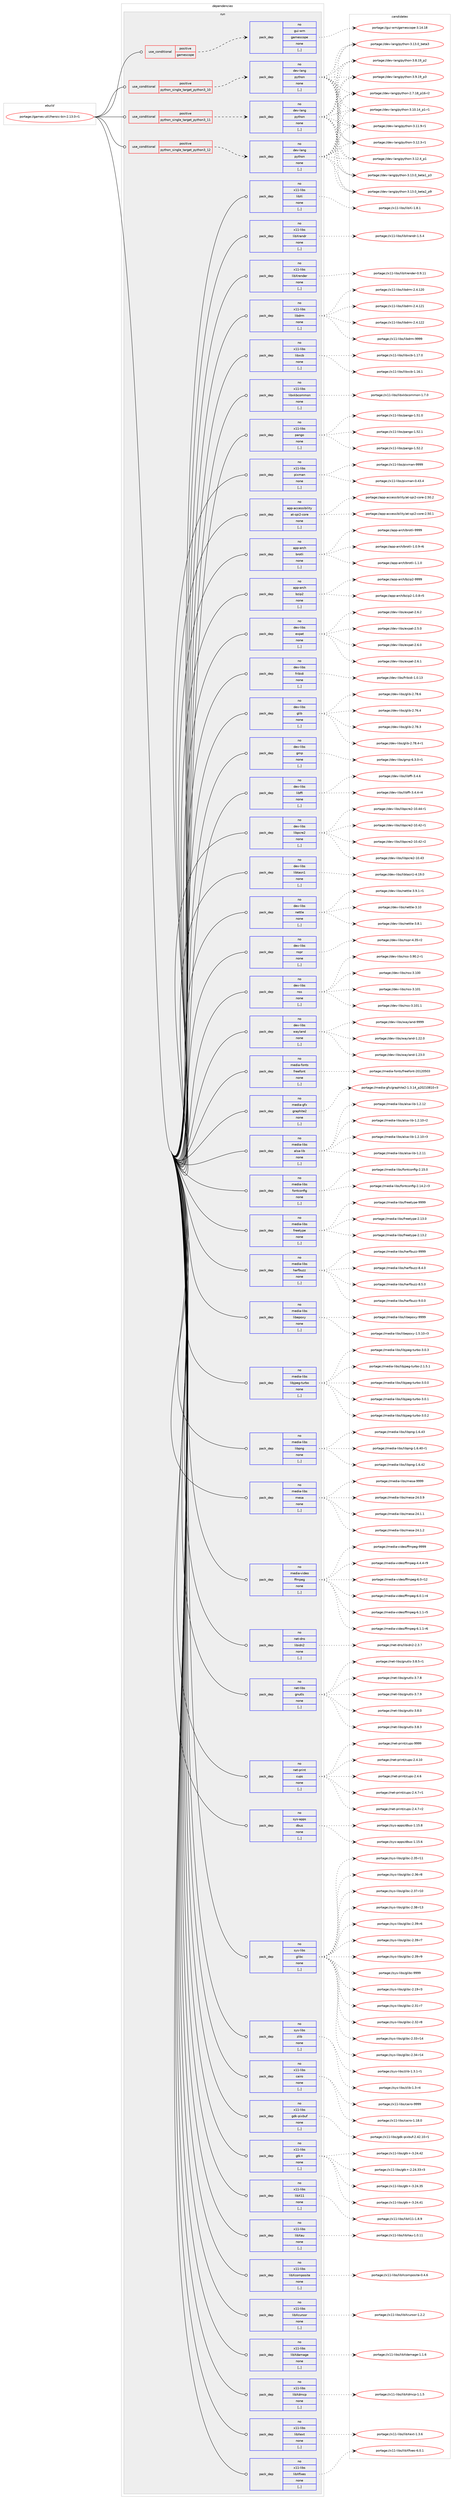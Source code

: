 digraph prolog {

# *************
# Graph options
# *************

newrank=true;
concentrate=true;
compound=true;
graph [rankdir=LR,fontname=Helvetica,fontsize=10,ranksep=1.5];#, ranksep=2.5, nodesep=0.2];
edge  [arrowhead=vee];
node  [fontname=Helvetica,fontsize=10];

# **********
# The ebuild
# **********

subgraph cluster_leftcol {
color=gray;
rank=same;
label=<<i>ebuild</i>>;
id [label="portage://games-util/heroic-bin-2.13.0-r1", color=red, width=4, href="../games-util/heroic-bin-2.13.0-r1.svg"];
}

# ****************
# The dependencies
# ****************

subgraph cluster_midcol {
color=gray;
label=<<i>dependencies</i>>;
subgraph cluster_compile {
fillcolor="#eeeeee";
style=filled;
label=<<i>compile</i>>;
}
subgraph cluster_compileandrun {
fillcolor="#eeeeee";
style=filled;
label=<<i>compile and run</i>>;
}
subgraph cluster_run {
fillcolor="#eeeeee";
style=filled;
label=<<i>run</i>>;
subgraph cond63523 {
dependency231042 [label=<<TABLE BORDER="0" CELLBORDER="1" CELLSPACING="0" CELLPADDING="4"><TR><TD ROWSPAN="3" CELLPADDING="10">use_conditional</TD></TR><TR><TD>positive</TD></TR><TR><TD>gamescope</TD></TR></TABLE>>, shape=none, color=red];
subgraph pack166013 {
dependency231043 [label=<<TABLE BORDER="0" CELLBORDER="1" CELLSPACING="0" CELLPADDING="4" WIDTH="220"><TR><TD ROWSPAN="6" CELLPADDING="30">pack_dep</TD></TR><TR><TD WIDTH="110">no</TD></TR><TR><TD>gui-wm</TD></TR><TR><TD>gamescope</TD></TR><TR><TD>none</TD></TR><TR><TD>[,,]</TD></TR></TABLE>>, shape=none, color=blue];
}
dependency231042:e -> dependency231043:w [weight=20,style="dashed",arrowhead="vee"];
}
id:e -> dependency231042:w [weight=20,style="solid",arrowhead="odot"];
subgraph cond63524 {
dependency231044 [label=<<TABLE BORDER="0" CELLBORDER="1" CELLSPACING="0" CELLPADDING="4"><TR><TD ROWSPAN="3" CELLPADDING="10">use_conditional</TD></TR><TR><TD>positive</TD></TR><TR><TD>python_single_target_python3_10</TD></TR></TABLE>>, shape=none, color=red];
subgraph pack166014 {
dependency231045 [label=<<TABLE BORDER="0" CELLBORDER="1" CELLSPACING="0" CELLPADDING="4" WIDTH="220"><TR><TD ROWSPAN="6" CELLPADDING="30">pack_dep</TD></TR><TR><TD WIDTH="110">no</TD></TR><TR><TD>dev-lang</TD></TR><TR><TD>python</TD></TR><TR><TD>none</TD></TR><TR><TD>[,,]</TD></TR></TABLE>>, shape=none, color=blue];
}
dependency231044:e -> dependency231045:w [weight=20,style="dashed",arrowhead="vee"];
}
id:e -> dependency231044:w [weight=20,style="solid",arrowhead="odot"];
subgraph cond63525 {
dependency231046 [label=<<TABLE BORDER="0" CELLBORDER="1" CELLSPACING="0" CELLPADDING="4"><TR><TD ROWSPAN="3" CELLPADDING="10">use_conditional</TD></TR><TR><TD>positive</TD></TR><TR><TD>python_single_target_python3_11</TD></TR></TABLE>>, shape=none, color=red];
subgraph pack166015 {
dependency231047 [label=<<TABLE BORDER="0" CELLBORDER="1" CELLSPACING="0" CELLPADDING="4" WIDTH="220"><TR><TD ROWSPAN="6" CELLPADDING="30">pack_dep</TD></TR><TR><TD WIDTH="110">no</TD></TR><TR><TD>dev-lang</TD></TR><TR><TD>python</TD></TR><TR><TD>none</TD></TR><TR><TD>[,,]</TD></TR></TABLE>>, shape=none, color=blue];
}
dependency231046:e -> dependency231047:w [weight=20,style="dashed",arrowhead="vee"];
}
id:e -> dependency231046:w [weight=20,style="solid",arrowhead="odot"];
subgraph cond63526 {
dependency231048 [label=<<TABLE BORDER="0" CELLBORDER="1" CELLSPACING="0" CELLPADDING="4"><TR><TD ROWSPAN="3" CELLPADDING="10">use_conditional</TD></TR><TR><TD>positive</TD></TR><TR><TD>python_single_target_python3_12</TD></TR></TABLE>>, shape=none, color=red];
subgraph pack166016 {
dependency231049 [label=<<TABLE BORDER="0" CELLBORDER="1" CELLSPACING="0" CELLPADDING="4" WIDTH="220"><TR><TD ROWSPAN="6" CELLPADDING="30">pack_dep</TD></TR><TR><TD WIDTH="110">no</TD></TR><TR><TD>dev-lang</TD></TR><TR><TD>python</TD></TR><TR><TD>none</TD></TR><TR><TD>[,,]</TD></TR></TABLE>>, shape=none, color=blue];
}
dependency231048:e -> dependency231049:w [weight=20,style="dashed",arrowhead="vee"];
}
id:e -> dependency231048:w [weight=20,style="solid",arrowhead="odot"];
subgraph pack166017 {
dependency231050 [label=<<TABLE BORDER="0" CELLBORDER="1" CELLSPACING="0" CELLPADDING="4" WIDTH="220"><TR><TD ROWSPAN="6" CELLPADDING="30">pack_dep</TD></TR><TR><TD WIDTH="110">no</TD></TR><TR><TD>app-accessibility</TD></TR><TR><TD>at-spi2-core</TD></TR><TR><TD>none</TD></TR><TR><TD>[,,]</TD></TR></TABLE>>, shape=none, color=blue];
}
id:e -> dependency231050:w [weight=20,style="solid",arrowhead="odot"];
subgraph pack166018 {
dependency231051 [label=<<TABLE BORDER="0" CELLBORDER="1" CELLSPACING="0" CELLPADDING="4" WIDTH="220"><TR><TD ROWSPAN="6" CELLPADDING="30">pack_dep</TD></TR><TR><TD WIDTH="110">no</TD></TR><TR><TD>app-arch</TD></TR><TR><TD>brotli</TD></TR><TR><TD>none</TD></TR><TR><TD>[,,]</TD></TR></TABLE>>, shape=none, color=blue];
}
id:e -> dependency231051:w [weight=20,style="solid",arrowhead="odot"];
subgraph pack166019 {
dependency231052 [label=<<TABLE BORDER="0" CELLBORDER="1" CELLSPACING="0" CELLPADDING="4" WIDTH="220"><TR><TD ROWSPAN="6" CELLPADDING="30">pack_dep</TD></TR><TR><TD WIDTH="110">no</TD></TR><TR><TD>app-arch</TD></TR><TR><TD>bzip2</TD></TR><TR><TD>none</TD></TR><TR><TD>[,,]</TD></TR></TABLE>>, shape=none, color=blue];
}
id:e -> dependency231052:w [weight=20,style="solid",arrowhead="odot"];
subgraph pack166020 {
dependency231053 [label=<<TABLE BORDER="0" CELLBORDER="1" CELLSPACING="0" CELLPADDING="4" WIDTH="220"><TR><TD ROWSPAN="6" CELLPADDING="30">pack_dep</TD></TR><TR><TD WIDTH="110">no</TD></TR><TR><TD>dev-libs</TD></TR><TR><TD>expat</TD></TR><TR><TD>none</TD></TR><TR><TD>[,,]</TD></TR></TABLE>>, shape=none, color=blue];
}
id:e -> dependency231053:w [weight=20,style="solid",arrowhead="odot"];
subgraph pack166021 {
dependency231054 [label=<<TABLE BORDER="0" CELLBORDER="1" CELLSPACING="0" CELLPADDING="4" WIDTH="220"><TR><TD ROWSPAN="6" CELLPADDING="30">pack_dep</TD></TR><TR><TD WIDTH="110">no</TD></TR><TR><TD>dev-libs</TD></TR><TR><TD>fribidi</TD></TR><TR><TD>none</TD></TR><TR><TD>[,,]</TD></TR></TABLE>>, shape=none, color=blue];
}
id:e -> dependency231054:w [weight=20,style="solid",arrowhead="odot"];
subgraph pack166022 {
dependency231055 [label=<<TABLE BORDER="0" CELLBORDER="1" CELLSPACING="0" CELLPADDING="4" WIDTH="220"><TR><TD ROWSPAN="6" CELLPADDING="30">pack_dep</TD></TR><TR><TD WIDTH="110">no</TD></TR><TR><TD>dev-libs</TD></TR><TR><TD>glib</TD></TR><TR><TD>none</TD></TR><TR><TD>[,,]</TD></TR></TABLE>>, shape=none, color=blue];
}
id:e -> dependency231055:w [weight=20,style="solid",arrowhead="odot"];
subgraph pack166023 {
dependency231056 [label=<<TABLE BORDER="0" CELLBORDER="1" CELLSPACING="0" CELLPADDING="4" WIDTH="220"><TR><TD ROWSPAN="6" CELLPADDING="30">pack_dep</TD></TR><TR><TD WIDTH="110">no</TD></TR><TR><TD>dev-libs</TD></TR><TR><TD>gmp</TD></TR><TR><TD>none</TD></TR><TR><TD>[,,]</TD></TR></TABLE>>, shape=none, color=blue];
}
id:e -> dependency231056:w [weight=20,style="solid",arrowhead="odot"];
subgraph pack166024 {
dependency231057 [label=<<TABLE BORDER="0" CELLBORDER="1" CELLSPACING="0" CELLPADDING="4" WIDTH="220"><TR><TD ROWSPAN="6" CELLPADDING="30">pack_dep</TD></TR><TR><TD WIDTH="110">no</TD></TR><TR><TD>dev-libs</TD></TR><TR><TD>libffi</TD></TR><TR><TD>none</TD></TR><TR><TD>[,,]</TD></TR></TABLE>>, shape=none, color=blue];
}
id:e -> dependency231057:w [weight=20,style="solid",arrowhead="odot"];
subgraph pack166025 {
dependency231058 [label=<<TABLE BORDER="0" CELLBORDER="1" CELLSPACING="0" CELLPADDING="4" WIDTH="220"><TR><TD ROWSPAN="6" CELLPADDING="30">pack_dep</TD></TR><TR><TD WIDTH="110">no</TD></TR><TR><TD>dev-libs</TD></TR><TR><TD>libpcre2</TD></TR><TR><TD>none</TD></TR><TR><TD>[,,]</TD></TR></TABLE>>, shape=none, color=blue];
}
id:e -> dependency231058:w [weight=20,style="solid",arrowhead="odot"];
subgraph pack166026 {
dependency231059 [label=<<TABLE BORDER="0" CELLBORDER="1" CELLSPACING="0" CELLPADDING="4" WIDTH="220"><TR><TD ROWSPAN="6" CELLPADDING="30">pack_dep</TD></TR><TR><TD WIDTH="110">no</TD></TR><TR><TD>dev-libs</TD></TR><TR><TD>libtasn1</TD></TR><TR><TD>none</TD></TR><TR><TD>[,,]</TD></TR></TABLE>>, shape=none, color=blue];
}
id:e -> dependency231059:w [weight=20,style="solid",arrowhead="odot"];
subgraph pack166027 {
dependency231060 [label=<<TABLE BORDER="0" CELLBORDER="1" CELLSPACING="0" CELLPADDING="4" WIDTH="220"><TR><TD ROWSPAN="6" CELLPADDING="30">pack_dep</TD></TR><TR><TD WIDTH="110">no</TD></TR><TR><TD>dev-libs</TD></TR><TR><TD>nettle</TD></TR><TR><TD>none</TD></TR><TR><TD>[,,]</TD></TR></TABLE>>, shape=none, color=blue];
}
id:e -> dependency231060:w [weight=20,style="solid",arrowhead="odot"];
subgraph pack166028 {
dependency231061 [label=<<TABLE BORDER="0" CELLBORDER="1" CELLSPACING="0" CELLPADDING="4" WIDTH="220"><TR><TD ROWSPAN="6" CELLPADDING="30">pack_dep</TD></TR><TR><TD WIDTH="110">no</TD></TR><TR><TD>dev-libs</TD></TR><TR><TD>nspr</TD></TR><TR><TD>none</TD></TR><TR><TD>[,,]</TD></TR></TABLE>>, shape=none, color=blue];
}
id:e -> dependency231061:w [weight=20,style="solid",arrowhead="odot"];
subgraph pack166029 {
dependency231062 [label=<<TABLE BORDER="0" CELLBORDER="1" CELLSPACING="0" CELLPADDING="4" WIDTH="220"><TR><TD ROWSPAN="6" CELLPADDING="30">pack_dep</TD></TR><TR><TD WIDTH="110">no</TD></TR><TR><TD>dev-libs</TD></TR><TR><TD>nss</TD></TR><TR><TD>none</TD></TR><TR><TD>[,,]</TD></TR></TABLE>>, shape=none, color=blue];
}
id:e -> dependency231062:w [weight=20,style="solid",arrowhead="odot"];
subgraph pack166030 {
dependency231063 [label=<<TABLE BORDER="0" CELLBORDER="1" CELLSPACING="0" CELLPADDING="4" WIDTH="220"><TR><TD ROWSPAN="6" CELLPADDING="30">pack_dep</TD></TR><TR><TD WIDTH="110">no</TD></TR><TR><TD>dev-libs</TD></TR><TR><TD>wayland</TD></TR><TR><TD>none</TD></TR><TR><TD>[,,]</TD></TR></TABLE>>, shape=none, color=blue];
}
id:e -> dependency231063:w [weight=20,style="solid",arrowhead="odot"];
subgraph pack166031 {
dependency231064 [label=<<TABLE BORDER="0" CELLBORDER="1" CELLSPACING="0" CELLPADDING="4" WIDTH="220"><TR><TD ROWSPAN="6" CELLPADDING="30">pack_dep</TD></TR><TR><TD WIDTH="110">no</TD></TR><TR><TD>media-fonts</TD></TR><TR><TD>freefont</TD></TR><TR><TD>none</TD></TR><TR><TD>[,,]</TD></TR></TABLE>>, shape=none, color=blue];
}
id:e -> dependency231064:w [weight=20,style="solid",arrowhead="odot"];
subgraph pack166032 {
dependency231065 [label=<<TABLE BORDER="0" CELLBORDER="1" CELLSPACING="0" CELLPADDING="4" WIDTH="220"><TR><TD ROWSPAN="6" CELLPADDING="30">pack_dep</TD></TR><TR><TD WIDTH="110">no</TD></TR><TR><TD>media-gfx</TD></TR><TR><TD>graphite2</TD></TR><TR><TD>none</TD></TR><TR><TD>[,,]</TD></TR></TABLE>>, shape=none, color=blue];
}
id:e -> dependency231065:w [weight=20,style="solid",arrowhead="odot"];
subgraph pack166033 {
dependency231066 [label=<<TABLE BORDER="0" CELLBORDER="1" CELLSPACING="0" CELLPADDING="4" WIDTH="220"><TR><TD ROWSPAN="6" CELLPADDING="30">pack_dep</TD></TR><TR><TD WIDTH="110">no</TD></TR><TR><TD>media-libs</TD></TR><TR><TD>alsa-lib</TD></TR><TR><TD>none</TD></TR><TR><TD>[,,]</TD></TR></TABLE>>, shape=none, color=blue];
}
id:e -> dependency231066:w [weight=20,style="solid",arrowhead="odot"];
subgraph pack166034 {
dependency231067 [label=<<TABLE BORDER="0" CELLBORDER="1" CELLSPACING="0" CELLPADDING="4" WIDTH="220"><TR><TD ROWSPAN="6" CELLPADDING="30">pack_dep</TD></TR><TR><TD WIDTH="110">no</TD></TR><TR><TD>media-libs</TD></TR><TR><TD>fontconfig</TD></TR><TR><TD>none</TD></TR><TR><TD>[,,]</TD></TR></TABLE>>, shape=none, color=blue];
}
id:e -> dependency231067:w [weight=20,style="solid",arrowhead="odot"];
subgraph pack166035 {
dependency231068 [label=<<TABLE BORDER="0" CELLBORDER="1" CELLSPACING="0" CELLPADDING="4" WIDTH="220"><TR><TD ROWSPAN="6" CELLPADDING="30">pack_dep</TD></TR><TR><TD WIDTH="110">no</TD></TR><TR><TD>media-libs</TD></TR><TR><TD>freetype</TD></TR><TR><TD>none</TD></TR><TR><TD>[,,]</TD></TR></TABLE>>, shape=none, color=blue];
}
id:e -> dependency231068:w [weight=20,style="solid",arrowhead="odot"];
subgraph pack166036 {
dependency231069 [label=<<TABLE BORDER="0" CELLBORDER="1" CELLSPACING="0" CELLPADDING="4" WIDTH="220"><TR><TD ROWSPAN="6" CELLPADDING="30">pack_dep</TD></TR><TR><TD WIDTH="110">no</TD></TR><TR><TD>media-libs</TD></TR><TR><TD>harfbuzz</TD></TR><TR><TD>none</TD></TR><TR><TD>[,,]</TD></TR></TABLE>>, shape=none, color=blue];
}
id:e -> dependency231069:w [weight=20,style="solid",arrowhead="odot"];
subgraph pack166037 {
dependency231070 [label=<<TABLE BORDER="0" CELLBORDER="1" CELLSPACING="0" CELLPADDING="4" WIDTH="220"><TR><TD ROWSPAN="6" CELLPADDING="30">pack_dep</TD></TR><TR><TD WIDTH="110">no</TD></TR><TR><TD>media-libs</TD></TR><TR><TD>libepoxy</TD></TR><TR><TD>none</TD></TR><TR><TD>[,,]</TD></TR></TABLE>>, shape=none, color=blue];
}
id:e -> dependency231070:w [weight=20,style="solid",arrowhead="odot"];
subgraph pack166038 {
dependency231071 [label=<<TABLE BORDER="0" CELLBORDER="1" CELLSPACING="0" CELLPADDING="4" WIDTH="220"><TR><TD ROWSPAN="6" CELLPADDING="30">pack_dep</TD></TR><TR><TD WIDTH="110">no</TD></TR><TR><TD>media-libs</TD></TR><TR><TD>libjpeg-turbo</TD></TR><TR><TD>none</TD></TR><TR><TD>[,,]</TD></TR></TABLE>>, shape=none, color=blue];
}
id:e -> dependency231071:w [weight=20,style="solid",arrowhead="odot"];
subgraph pack166039 {
dependency231072 [label=<<TABLE BORDER="0" CELLBORDER="1" CELLSPACING="0" CELLPADDING="4" WIDTH="220"><TR><TD ROWSPAN="6" CELLPADDING="30">pack_dep</TD></TR><TR><TD WIDTH="110">no</TD></TR><TR><TD>media-libs</TD></TR><TR><TD>libpng</TD></TR><TR><TD>none</TD></TR><TR><TD>[,,]</TD></TR></TABLE>>, shape=none, color=blue];
}
id:e -> dependency231072:w [weight=20,style="solid",arrowhead="odot"];
subgraph pack166040 {
dependency231073 [label=<<TABLE BORDER="0" CELLBORDER="1" CELLSPACING="0" CELLPADDING="4" WIDTH="220"><TR><TD ROWSPAN="6" CELLPADDING="30">pack_dep</TD></TR><TR><TD WIDTH="110">no</TD></TR><TR><TD>media-libs</TD></TR><TR><TD>mesa</TD></TR><TR><TD>none</TD></TR><TR><TD>[,,]</TD></TR></TABLE>>, shape=none, color=blue];
}
id:e -> dependency231073:w [weight=20,style="solid",arrowhead="odot"];
subgraph pack166041 {
dependency231074 [label=<<TABLE BORDER="0" CELLBORDER="1" CELLSPACING="0" CELLPADDING="4" WIDTH="220"><TR><TD ROWSPAN="6" CELLPADDING="30">pack_dep</TD></TR><TR><TD WIDTH="110">no</TD></TR><TR><TD>media-video</TD></TR><TR><TD>ffmpeg</TD></TR><TR><TD>none</TD></TR><TR><TD>[,,]</TD></TR></TABLE>>, shape=none, color=blue];
}
id:e -> dependency231074:w [weight=20,style="solid",arrowhead="odot"];
subgraph pack166042 {
dependency231075 [label=<<TABLE BORDER="0" CELLBORDER="1" CELLSPACING="0" CELLPADDING="4" WIDTH="220"><TR><TD ROWSPAN="6" CELLPADDING="30">pack_dep</TD></TR><TR><TD WIDTH="110">no</TD></TR><TR><TD>net-dns</TD></TR><TR><TD>libidn2</TD></TR><TR><TD>none</TD></TR><TR><TD>[,,]</TD></TR></TABLE>>, shape=none, color=blue];
}
id:e -> dependency231075:w [weight=20,style="solid",arrowhead="odot"];
subgraph pack166043 {
dependency231076 [label=<<TABLE BORDER="0" CELLBORDER="1" CELLSPACING="0" CELLPADDING="4" WIDTH="220"><TR><TD ROWSPAN="6" CELLPADDING="30">pack_dep</TD></TR><TR><TD WIDTH="110">no</TD></TR><TR><TD>net-libs</TD></TR><TR><TD>gnutls</TD></TR><TR><TD>none</TD></TR><TR><TD>[,,]</TD></TR></TABLE>>, shape=none, color=blue];
}
id:e -> dependency231076:w [weight=20,style="solid",arrowhead="odot"];
subgraph pack166044 {
dependency231077 [label=<<TABLE BORDER="0" CELLBORDER="1" CELLSPACING="0" CELLPADDING="4" WIDTH="220"><TR><TD ROWSPAN="6" CELLPADDING="30">pack_dep</TD></TR><TR><TD WIDTH="110">no</TD></TR><TR><TD>net-print</TD></TR><TR><TD>cups</TD></TR><TR><TD>none</TD></TR><TR><TD>[,,]</TD></TR></TABLE>>, shape=none, color=blue];
}
id:e -> dependency231077:w [weight=20,style="solid",arrowhead="odot"];
subgraph pack166045 {
dependency231078 [label=<<TABLE BORDER="0" CELLBORDER="1" CELLSPACING="0" CELLPADDING="4" WIDTH="220"><TR><TD ROWSPAN="6" CELLPADDING="30">pack_dep</TD></TR><TR><TD WIDTH="110">no</TD></TR><TR><TD>sys-apps</TD></TR><TR><TD>dbus</TD></TR><TR><TD>none</TD></TR><TR><TD>[,,]</TD></TR></TABLE>>, shape=none, color=blue];
}
id:e -> dependency231078:w [weight=20,style="solid",arrowhead="odot"];
subgraph pack166046 {
dependency231079 [label=<<TABLE BORDER="0" CELLBORDER="1" CELLSPACING="0" CELLPADDING="4" WIDTH="220"><TR><TD ROWSPAN="6" CELLPADDING="30">pack_dep</TD></TR><TR><TD WIDTH="110">no</TD></TR><TR><TD>sys-libs</TD></TR><TR><TD>glibc</TD></TR><TR><TD>none</TD></TR><TR><TD>[,,]</TD></TR></TABLE>>, shape=none, color=blue];
}
id:e -> dependency231079:w [weight=20,style="solid",arrowhead="odot"];
subgraph pack166047 {
dependency231080 [label=<<TABLE BORDER="0" CELLBORDER="1" CELLSPACING="0" CELLPADDING="4" WIDTH="220"><TR><TD ROWSPAN="6" CELLPADDING="30">pack_dep</TD></TR><TR><TD WIDTH="110">no</TD></TR><TR><TD>sys-libs</TD></TR><TR><TD>zlib</TD></TR><TR><TD>none</TD></TR><TR><TD>[,,]</TD></TR></TABLE>>, shape=none, color=blue];
}
id:e -> dependency231080:w [weight=20,style="solid",arrowhead="odot"];
subgraph pack166048 {
dependency231081 [label=<<TABLE BORDER="0" CELLBORDER="1" CELLSPACING="0" CELLPADDING="4" WIDTH="220"><TR><TD ROWSPAN="6" CELLPADDING="30">pack_dep</TD></TR><TR><TD WIDTH="110">no</TD></TR><TR><TD>x11-libs</TD></TR><TR><TD>cairo</TD></TR><TR><TD>none</TD></TR><TR><TD>[,,]</TD></TR></TABLE>>, shape=none, color=blue];
}
id:e -> dependency231081:w [weight=20,style="solid",arrowhead="odot"];
subgraph pack166049 {
dependency231082 [label=<<TABLE BORDER="0" CELLBORDER="1" CELLSPACING="0" CELLPADDING="4" WIDTH="220"><TR><TD ROWSPAN="6" CELLPADDING="30">pack_dep</TD></TR><TR><TD WIDTH="110">no</TD></TR><TR><TD>x11-libs</TD></TR><TR><TD>gdk-pixbuf</TD></TR><TR><TD>none</TD></TR><TR><TD>[,,]</TD></TR></TABLE>>, shape=none, color=blue];
}
id:e -> dependency231082:w [weight=20,style="solid",arrowhead="odot"];
subgraph pack166050 {
dependency231083 [label=<<TABLE BORDER="0" CELLBORDER="1" CELLSPACING="0" CELLPADDING="4" WIDTH="220"><TR><TD ROWSPAN="6" CELLPADDING="30">pack_dep</TD></TR><TR><TD WIDTH="110">no</TD></TR><TR><TD>x11-libs</TD></TR><TR><TD>gtk+</TD></TR><TR><TD>none</TD></TR><TR><TD>[,,]</TD></TR></TABLE>>, shape=none, color=blue];
}
id:e -> dependency231083:w [weight=20,style="solid",arrowhead="odot"];
subgraph pack166051 {
dependency231084 [label=<<TABLE BORDER="0" CELLBORDER="1" CELLSPACING="0" CELLPADDING="4" WIDTH="220"><TR><TD ROWSPAN="6" CELLPADDING="30">pack_dep</TD></TR><TR><TD WIDTH="110">no</TD></TR><TR><TD>x11-libs</TD></TR><TR><TD>libX11</TD></TR><TR><TD>none</TD></TR><TR><TD>[,,]</TD></TR></TABLE>>, shape=none, color=blue];
}
id:e -> dependency231084:w [weight=20,style="solid",arrowhead="odot"];
subgraph pack166052 {
dependency231085 [label=<<TABLE BORDER="0" CELLBORDER="1" CELLSPACING="0" CELLPADDING="4" WIDTH="220"><TR><TD ROWSPAN="6" CELLPADDING="30">pack_dep</TD></TR><TR><TD WIDTH="110">no</TD></TR><TR><TD>x11-libs</TD></TR><TR><TD>libXau</TD></TR><TR><TD>none</TD></TR><TR><TD>[,,]</TD></TR></TABLE>>, shape=none, color=blue];
}
id:e -> dependency231085:w [weight=20,style="solid",arrowhead="odot"];
subgraph pack166053 {
dependency231086 [label=<<TABLE BORDER="0" CELLBORDER="1" CELLSPACING="0" CELLPADDING="4" WIDTH="220"><TR><TD ROWSPAN="6" CELLPADDING="30">pack_dep</TD></TR><TR><TD WIDTH="110">no</TD></TR><TR><TD>x11-libs</TD></TR><TR><TD>libXcomposite</TD></TR><TR><TD>none</TD></TR><TR><TD>[,,]</TD></TR></TABLE>>, shape=none, color=blue];
}
id:e -> dependency231086:w [weight=20,style="solid",arrowhead="odot"];
subgraph pack166054 {
dependency231087 [label=<<TABLE BORDER="0" CELLBORDER="1" CELLSPACING="0" CELLPADDING="4" WIDTH="220"><TR><TD ROWSPAN="6" CELLPADDING="30">pack_dep</TD></TR><TR><TD WIDTH="110">no</TD></TR><TR><TD>x11-libs</TD></TR><TR><TD>libXcursor</TD></TR><TR><TD>none</TD></TR><TR><TD>[,,]</TD></TR></TABLE>>, shape=none, color=blue];
}
id:e -> dependency231087:w [weight=20,style="solid",arrowhead="odot"];
subgraph pack166055 {
dependency231088 [label=<<TABLE BORDER="0" CELLBORDER="1" CELLSPACING="0" CELLPADDING="4" WIDTH="220"><TR><TD ROWSPAN="6" CELLPADDING="30">pack_dep</TD></TR><TR><TD WIDTH="110">no</TD></TR><TR><TD>x11-libs</TD></TR><TR><TD>libXdamage</TD></TR><TR><TD>none</TD></TR><TR><TD>[,,]</TD></TR></TABLE>>, shape=none, color=blue];
}
id:e -> dependency231088:w [weight=20,style="solid",arrowhead="odot"];
subgraph pack166056 {
dependency231089 [label=<<TABLE BORDER="0" CELLBORDER="1" CELLSPACING="0" CELLPADDING="4" WIDTH="220"><TR><TD ROWSPAN="6" CELLPADDING="30">pack_dep</TD></TR><TR><TD WIDTH="110">no</TD></TR><TR><TD>x11-libs</TD></TR><TR><TD>libXdmcp</TD></TR><TR><TD>none</TD></TR><TR><TD>[,,]</TD></TR></TABLE>>, shape=none, color=blue];
}
id:e -> dependency231089:w [weight=20,style="solid",arrowhead="odot"];
subgraph pack166057 {
dependency231090 [label=<<TABLE BORDER="0" CELLBORDER="1" CELLSPACING="0" CELLPADDING="4" WIDTH="220"><TR><TD ROWSPAN="6" CELLPADDING="30">pack_dep</TD></TR><TR><TD WIDTH="110">no</TD></TR><TR><TD>x11-libs</TD></TR><TR><TD>libXext</TD></TR><TR><TD>none</TD></TR><TR><TD>[,,]</TD></TR></TABLE>>, shape=none, color=blue];
}
id:e -> dependency231090:w [weight=20,style="solid",arrowhead="odot"];
subgraph pack166058 {
dependency231091 [label=<<TABLE BORDER="0" CELLBORDER="1" CELLSPACING="0" CELLPADDING="4" WIDTH="220"><TR><TD ROWSPAN="6" CELLPADDING="30">pack_dep</TD></TR><TR><TD WIDTH="110">no</TD></TR><TR><TD>x11-libs</TD></TR><TR><TD>libXfixes</TD></TR><TR><TD>none</TD></TR><TR><TD>[,,]</TD></TR></TABLE>>, shape=none, color=blue];
}
id:e -> dependency231091:w [weight=20,style="solid",arrowhead="odot"];
subgraph pack166059 {
dependency231092 [label=<<TABLE BORDER="0" CELLBORDER="1" CELLSPACING="0" CELLPADDING="4" WIDTH="220"><TR><TD ROWSPAN="6" CELLPADDING="30">pack_dep</TD></TR><TR><TD WIDTH="110">no</TD></TR><TR><TD>x11-libs</TD></TR><TR><TD>libXi</TD></TR><TR><TD>none</TD></TR><TR><TD>[,,]</TD></TR></TABLE>>, shape=none, color=blue];
}
id:e -> dependency231092:w [weight=20,style="solid",arrowhead="odot"];
subgraph pack166060 {
dependency231093 [label=<<TABLE BORDER="0" CELLBORDER="1" CELLSPACING="0" CELLPADDING="4" WIDTH="220"><TR><TD ROWSPAN="6" CELLPADDING="30">pack_dep</TD></TR><TR><TD WIDTH="110">no</TD></TR><TR><TD>x11-libs</TD></TR><TR><TD>libXrandr</TD></TR><TR><TD>none</TD></TR><TR><TD>[,,]</TD></TR></TABLE>>, shape=none, color=blue];
}
id:e -> dependency231093:w [weight=20,style="solid",arrowhead="odot"];
subgraph pack166061 {
dependency231094 [label=<<TABLE BORDER="0" CELLBORDER="1" CELLSPACING="0" CELLPADDING="4" WIDTH="220"><TR><TD ROWSPAN="6" CELLPADDING="30">pack_dep</TD></TR><TR><TD WIDTH="110">no</TD></TR><TR><TD>x11-libs</TD></TR><TR><TD>libXrender</TD></TR><TR><TD>none</TD></TR><TR><TD>[,,]</TD></TR></TABLE>>, shape=none, color=blue];
}
id:e -> dependency231094:w [weight=20,style="solid",arrowhead="odot"];
subgraph pack166062 {
dependency231095 [label=<<TABLE BORDER="0" CELLBORDER="1" CELLSPACING="0" CELLPADDING="4" WIDTH="220"><TR><TD ROWSPAN="6" CELLPADDING="30">pack_dep</TD></TR><TR><TD WIDTH="110">no</TD></TR><TR><TD>x11-libs</TD></TR><TR><TD>libdrm</TD></TR><TR><TD>none</TD></TR><TR><TD>[,,]</TD></TR></TABLE>>, shape=none, color=blue];
}
id:e -> dependency231095:w [weight=20,style="solid",arrowhead="odot"];
subgraph pack166063 {
dependency231096 [label=<<TABLE BORDER="0" CELLBORDER="1" CELLSPACING="0" CELLPADDING="4" WIDTH="220"><TR><TD ROWSPAN="6" CELLPADDING="30">pack_dep</TD></TR><TR><TD WIDTH="110">no</TD></TR><TR><TD>x11-libs</TD></TR><TR><TD>libxcb</TD></TR><TR><TD>none</TD></TR><TR><TD>[,,]</TD></TR></TABLE>>, shape=none, color=blue];
}
id:e -> dependency231096:w [weight=20,style="solid",arrowhead="odot"];
subgraph pack166064 {
dependency231097 [label=<<TABLE BORDER="0" CELLBORDER="1" CELLSPACING="0" CELLPADDING="4" WIDTH="220"><TR><TD ROWSPAN="6" CELLPADDING="30">pack_dep</TD></TR><TR><TD WIDTH="110">no</TD></TR><TR><TD>x11-libs</TD></TR><TR><TD>libxkbcommon</TD></TR><TR><TD>none</TD></TR><TR><TD>[,,]</TD></TR></TABLE>>, shape=none, color=blue];
}
id:e -> dependency231097:w [weight=20,style="solid",arrowhead="odot"];
subgraph pack166065 {
dependency231098 [label=<<TABLE BORDER="0" CELLBORDER="1" CELLSPACING="0" CELLPADDING="4" WIDTH="220"><TR><TD ROWSPAN="6" CELLPADDING="30">pack_dep</TD></TR><TR><TD WIDTH="110">no</TD></TR><TR><TD>x11-libs</TD></TR><TR><TD>pango</TD></TR><TR><TD>none</TD></TR><TR><TD>[,,]</TD></TR></TABLE>>, shape=none, color=blue];
}
id:e -> dependency231098:w [weight=20,style="solid",arrowhead="odot"];
subgraph pack166066 {
dependency231099 [label=<<TABLE BORDER="0" CELLBORDER="1" CELLSPACING="0" CELLPADDING="4" WIDTH="220"><TR><TD ROWSPAN="6" CELLPADDING="30">pack_dep</TD></TR><TR><TD WIDTH="110">no</TD></TR><TR><TD>x11-libs</TD></TR><TR><TD>pixman</TD></TR><TR><TD>none</TD></TR><TR><TD>[,,]</TD></TR></TABLE>>, shape=none, color=blue];
}
id:e -> dependency231099:w [weight=20,style="solid",arrowhead="odot"];
}
}

# **************
# The candidates
# **************

subgraph cluster_choices {
rank=same;
color=gray;
label=<<i>candidates</i>>;

subgraph choice166013 {
color=black;
nodesep=1;
choice103117105451191094710397109101115991111121014551464952464956 [label="portage://gui-wm/gamescope-3.14.18", color=red, width=4,href="../gui-wm/gamescope-3.14.18.svg"];
dependency231043:e -> choice103117105451191094710397109101115991111121014551464952464956:w [style=dotted,weight="100"];
}
subgraph choice166014 {
color=black;
nodesep=1;
choice100101118451089711010347112121116104111110455046554649569511249544511450 [label="portage://dev-lang/python-2.7.18_p16-r2", color=red, width=4,href="../dev-lang/python-2.7.18_p16-r2.svg"];
choice100101118451089711010347112121116104111110455146494846495295112494511449 [label="portage://dev-lang/python-3.10.14_p1-r1", color=red, width=4,href="../dev-lang/python-3.10.14_p1-r1.svg"];
choice100101118451089711010347112121116104111110455146494946574511449 [label="portage://dev-lang/python-3.11.9-r1", color=red, width=4,href="../dev-lang/python-3.11.9-r1.svg"];
choice100101118451089711010347112121116104111110455146495046514511449 [label="portage://dev-lang/python-3.12.3-r1", color=red, width=4,href="../dev-lang/python-3.12.3-r1.svg"];
choice100101118451089711010347112121116104111110455146495046529511249 [label="portage://dev-lang/python-3.12.4_p1", color=red, width=4,href="../dev-lang/python-3.12.4_p1.svg"];
choice10010111845108971101034711212111610411111045514649514648959810111697499511251 [label="portage://dev-lang/python-3.13.0_beta1_p3", color=red, width=4,href="../dev-lang/python-3.13.0_beta1_p3.svg"];
choice10010111845108971101034711212111610411111045514649514648959810111697509511257 [label="portage://dev-lang/python-3.13.0_beta2_p9", color=red, width=4,href="../dev-lang/python-3.13.0_beta2_p9.svg"];
choice1001011184510897110103471121211161041111104551464951464895981011169751 [label="portage://dev-lang/python-3.13.0_beta3", color=red, width=4,href="../dev-lang/python-3.13.0_beta3.svg"];
choice100101118451089711010347112121116104111110455146564649579511250 [label="portage://dev-lang/python-3.8.19_p2", color=red, width=4,href="../dev-lang/python-3.8.19_p2.svg"];
choice100101118451089711010347112121116104111110455146574649579511251 [label="portage://dev-lang/python-3.9.19_p3", color=red, width=4,href="../dev-lang/python-3.9.19_p3.svg"];
dependency231045:e -> choice100101118451089711010347112121116104111110455046554649569511249544511450:w [style=dotted,weight="100"];
dependency231045:e -> choice100101118451089711010347112121116104111110455146494846495295112494511449:w [style=dotted,weight="100"];
dependency231045:e -> choice100101118451089711010347112121116104111110455146494946574511449:w [style=dotted,weight="100"];
dependency231045:e -> choice100101118451089711010347112121116104111110455146495046514511449:w [style=dotted,weight="100"];
dependency231045:e -> choice100101118451089711010347112121116104111110455146495046529511249:w [style=dotted,weight="100"];
dependency231045:e -> choice10010111845108971101034711212111610411111045514649514648959810111697499511251:w [style=dotted,weight="100"];
dependency231045:e -> choice10010111845108971101034711212111610411111045514649514648959810111697509511257:w [style=dotted,weight="100"];
dependency231045:e -> choice1001011184510897110103471121211161041111104551464951464895981011169751:w [style=dotted,weight="100"];
dependency231045:e -> choice100101118451089711010347112121116104111110455146564649579511250:w [style=dotted,weight="100"];
dependency231045:e -> choice100101118451089711010347112121116104111110455146574649579511251:w [style=dotted,weight="100"];
}
subgraph choice166015 {
color=black;
nodesep=1;
choice100101118451089711010347112121116104111110455046554649569511249544511450 [label="portage://dev-lang/python-2.7.18_p16-r2", color=red, width=4,href="../dev-lang/python-2.7.18_p16-r2.svg"];
choice100101118451089711010347112121116104111110455146494846495295112494511449 [label="portage://dev-lang/python-3.10.14_p1-r1", color=red, width=4,href="../dev-lang/python-3.10.14_p1-r1.svg"];
choice100101118451089711010347112121116104111110455146494946574511449 [label="portage://dev-lang/python-3.11.9-r1", color=red, width=4,href="../dev-lang/python-3.11.9-r1.svg"];
choice100101118451089711010347112121116104111110455146495046514511449 [label="portage://dev-lang/python-3.12.3-r1", color=red, width=4,href="../dev-lang/python-3.12.3-r1.svg"];
choice100101118451089711010347112121116104111110455146495046529511249 [label="portage://dev-lang/python-3.12.4_p1", color=red, width=4,href="../dev-lang/python-3.12.4_p1.svg"];
choice10010111845108971101034711212111610411111045514649514648959810111697499511251 [label="portage://dev-lang/python-3.13.0_beta1_p3", color=red, width=4,href="../dev-lang/python-3.13.0_beta1_p3.svg"];
choice10010111845108971101034711212111610411111045514649514648959810111697509511257 [label="portage://dev-lang/python-3.13.0_beta2_p9", color=red, width=4,href="../dev-lang/python-3.13.0_beta2_p9.svg"];
choice1001011184510897110103471121211161041111104551464951464895981011169751 [label="portage://dev-lang/python-3.13.0_beta3", color=red, width=4,href="../dev-lang/python-3.13.0_beta3.svg"];
choice100101118451089711010347112121116104111110455146564649579511250 [label="portage://dev-lang/python-3.8.19_p2", color=red, width=4,href="../dev-lang/python-3.8.19_p2.svg"];
choice100101118451089711010347112121116104111110455146574649579511251 [label="portage://dev-lang/python-3.9.19_p3", color=red, width=4,href="../dev-lang/python-3.9.19_p3.svg"];
dependency231047:e -> choice100101118451089711010347112121116104111110455046554649569511249544511450:w [style=dotted,weight="100"];
dependency231047:e -> choice100101118451089711010347112121116104111110455146494846495295112494511449:w [style=dotted,weight="100"];
dependency231047:e -> choice100101118451089711010347112121116104111110455146494946574511449:w [style=dotted,weight="100"];
dependency231047:e -> choice100101118451089711010347112121116104111110455146495046514511449:w [style=dotted,weight="100"];
dependency231047:e -> choice100101118451089711010347112121116104111110455146495046529511249:w [style=dotted,weight="100"];
dependency231047:e -> choice10010111845108971101034711212111610411111045514649514648959810111697499511251:w [style=dotted,weight="100"];
dependency231047:e -> choice10010111845108971101034711212111610411111045514649514648959810111697509511257:w [style=dotted,weight="100"];
dependency231047:e -> choice1001011184510897110103471121211161041111104551464951464895981011169751:w [style=dotted,weight="100"];
dependency231047:e -> choice100101118451089711010347112121116104111110455146564649579511250:w [style=dotted,weight="100"];
dependency231047:e -> choice100101118451089711010347112121116104111110455146574649579511251:w [style=dotted,weight="100"];
}
subgraph choice166016 {
color=black;
nodesep=1;
choice100101118451089711010347112121116104111110455046554649569511249544511450 [label="portage://dev-lang/python-2.7.18_p16-r2", color=red, width=4,href="../dev-lang/python-2.7.18_p16-r2.svg"];
choice100101118451089711010347112121116104111110455146494846495295112494511449 [label="portage://dev-lang/python-3.10.14_p1-r1", color=red, width=4,href="../dev-lang/python-3.10.14_p1-r1.svg"];
choice100101118451089711010347112121116104111110455146494946574511449 [label="portage://dev-lang/python-3.11.9-r1", color=red, width=4,href="../dev-lang/python-3.11.9-r1.svg"];
choice100101118451089711010347112121116104111110455146495046514511449 [label="portage://dev-lang/python-3.12.3-r1", color=red, width=4,href="../dev-lang/python-3.12.3-r1.svg"];
choice100101118451089711010347112121116104111110455146495046529511249 [label="portage://dev-lang/python-3.12.4_p1", color=red, width=4,href="../dev-lang/python-3.12.4_p1.svg"];
choice10010111845108971101034711212111610411111045514649514648959810111697499511251 [label="portage://dev-lang/python-3.13.0_beta1_p3", color=red, width=4,href="../dev-lang/python-3.13.0_beta1_p3.svg"];
choice10010111845108971101034711212111610411111045514649514648959810111697509511257 [label="portage://dev-lang/python-3.13.0_beta2_p9", color=red, width=4,href="../dev-lang/python-3.13.0_beta2_p9.svg"];
choice1001011184510897110103471121211161041111104551464951464895981011169751 [label="portage://dev-lang/python-3.13.0_beta3", color=red, width=4,href="../dev-lang/python-3.13.0_beta3.svg"];
choice100101118451089711010347112121116104111110455146564649579511250 [label="portage://dev-lang/python-3.8.19_p2", color=red, width=4,href="../dev-lang/python-3.8.19_p2.svg"];
choice100101118451089711010347112121116104111110455146574649579511251 [label="portage://dev-lang/python-3.9.19_p3", color=red, width=4,href="../dev-lang/python-3.9.19_p3.svg"];
dependency231049:e -> choice100101118451089711010347112121116104111110455046554649569511249544511450:w [style=dotted,weight="100"];
dependency231049:e -> choice100101118451089711010347112121116104111110455146494846495295112494511449:w [style=dotted,weight="100"];
dependency231049:e -> choice100101118451089711010347112121116104111110455146494946574511449:w [style=dotted,weight="100"];
dependency231049:e -> choice100101118451089711010347112121116104111110455146495046514511449:w [style=dotted,weight="100"];
dependency231049:e -> choice100101118451089711010347112121116104111110455146495046529511249:w [style=dotted,weight="100"];
dependency231049:e -> choice10010111845108971101034711212111610411111045514649514648959810111697499511251:w [style=dotted,weight="100"];
dependency231049:e -> choice10010111845108971101034711212111610411111045514649514648959810111697509511257:w [style=dotted,weight="100"];
dependency231049:e -> choice1001011184510897110103471121211161041111104551464951464895981011169751:w [style=dotted,weight="100"];
dependency231049:e -> choice100101118451089711010347112121116104111110455146564649579511250:w [style=dotted,weight="100"];
dependency231049:e -> choice100101118451089711010347112121116104111110455146574649579511251:w [style=dotted,weight="100"];
}
subgraph choice166017 {
color=black;
nodesep=1;
choice97112112459799991011151151059810510810511612147971164511511210550459911111410145504653484649 [label="portage://app-accessibility/at-spi2-core-2.50.1", color=red, width=4,href="../app-accessibility/at-spi2-core-2.50.1.svg"];
choice97112112459799991011151151059810510810511612147971164511511210550459911111410145504653484650 [label="portage://app-accessibility/at-spi2-core-2.50.2", color=red, width=4,href="../app-accessibility/at-spi2-core-2.50.2.svg"];
dependency231050:e -> choice97112112459799991011151151059810510810511612147971164511511210550459911111410145504653484649:w [style=dotted,weight="100"];
dependency231050:e -> choice97112112459799991011151151059810510810511612147971164511511210550459911111410145504653484650:w [style=dotted,weight="100"];
}
subgraph choice166018 {
color=black;
nodesep=1;
choice9711211245971149910447981141111161081054549464846574511454 [label="portage://app-arch/brotli-1.0.9-r6", color=red, width=4,href="../app-arch/brotli-1.0.9-r6.svg"];
choice971121124597114991044798114111116108105454946494648 [label="portage://app-arch/brotli-1.1.0", color=red, width=4,href="../app-arch/brotli-1.1.0.svg"];
choice9711211245971149910447981141111161081054557575757 [label="portage://app-arch/brotli-9999", color=red, width=4,href="../app-arch/brotli-9999.svg"];
dependency231051:e -> choice9711211245971149910447981141111161081054549464846574511454:w [style=dotted,weight="100"];
dependency231051:e -> choice971121124597114991044798114111116108105454946494648:w [style=dotted,weight="100"];
dependency231051:e -> choice9711211245971149910447981141111161081054557575757:w [style=dotted,weight="100"];
}
subgraph choice166019 {
color=black;
nodesep=1;
choice971121124597114991044798122105112504549464846564511453 [label="portage://app-arch/bzip2-1.0.8-r5", color=red, width=4,href="../app-arch/bzip2-1.0.8-r5.svg"];
choice971121124597114991044798122105112504557575757 [label="portage://app-arch/bzip2-9999", color=red, width=4,href="../app-arch/bzip2-9999.svg"];
dependency231052:e -> choice971121124597114991044798122105112504549464846564511453:w [style=dotted,weight="100"];
dependency231052:e -> choice971121124597114991044798122105112504557575757:w [style=dotted,weight="100"];
}
subgraph choice166020 {
color=black;
nodesep=1;
choice10010111845108105981154710112011297116455046534648 [label="portage://dev-libs/expat-2.5.0", color=red, width=4,href="../dev-libs/expat-2.5.0.svg"];
choice10010111845108105981154710112011297116455046544648 [label="portage://dev-libs/expat-2.6.0", color=red, width=4,href="../dev-libs/expat-2.6.0.svg"];
choice10010111845108105981154710112011297116455046544649 [label="portage://dev-libs/expat-2.6.1", color=red, width=4,href="../dev-libs/expat-2.6.1.svg"];
choice10010111845108105981154710112011297116455046544650 [label="portage://dev-libs/expat-2.6.2", color=red, width=4,href="../dev-libs/expat-2.6.2.svg"];
dependency231053:e -> choice10010111845108105981154710112011297116455046534648:w [style=dotted,weight="100"];
dependency231053:e -> choice10010111845108105981154710112011297116455046544648:w [style=dotted,weight="100"];
dependency231053:e -> choice10010111845108105981154710112011297116455046544649:w [style=dotted,weight="100"];
dependency231053:e -> choice10010111845108105981154710112011297116455046544650:w [style=dotted,weight="100"];
}
subgraph choice166021 {
color=black;
nodesep=1;
choice1001011184510810598115471021141059810510010545494648464951 [label="portage://dev-libs/fribidi-1.0.13", color=red, width=4,href="../dev-libs/fribidi-1.0.13.svg"];
dependency231054:e -> choice1001011184510810598115471021141059810510010545494648464951:w [style=dotted,weight="100"];
}
subgraph choice166022 {
color=black;
nodesep=1;
choice1001011184510810598115471031081059845504655544652 [label="portage://dev-libs/glib-2.76.4", color=red, width=4,href="../dev-libs/glib-2.76.4.svg"];
choice1001011184510810598115471031081059845504655564651 [label="portage://dev-libs/glib-2.78.3", color=red, width=4,href="../dev-libs/glib-2.78.3.svg"];
choice10010111845108105981154710310810598455046555646524511449 [label="portage://dev-libs/glib-2.78.4-r1", color=red, width=4,href="../dev-libs/glib-2.78.4-r1.svg"];
choice1001011184510810598115471031081059845504655564654 [label="portage://dev-libs/glib-2.78.6", color=red, width=4,href="../dev-libs/glib-2.78.6.svg"];
dependency231055:e -> choice1001011184510810598115471031081059845504655544652:w [style=dotted,weight="100"];
dependency231055:e -> choice1001011184510810598115471031081059845504655564651:w [style=dotted,weight="100"];
dependency231055:e -> choice10010111845108105981154710310810598455046555646524511449:w [style=dotted,weight="100"];
dependency231055:e -> choice1001011184510810598115471031081059845504655564654:w [style=dotted,weight="100"];
}
subgraph choice166023 {
color=black;
nodesep=1;
choice1001011184510810598115471031091124554465146484511449 [label="portage://dev-libs/gmp-6.3.0-r1", color=red, width=4,href="../dev-libs/gmp-6.3.0-r1.svg"];
dependency231056:e -> choice1001011184510810598115471031091124554465146484511449:w [style=dotted,weight="100"];
}
subgraph choice166024 {
color=black;
nodesep=1;
choice100101118451081059811547108105981021021054551465246524511452 [label="portage://dev-libs/libffi-3.4.4-r4", color=red, width=4,href="../dev-libs/libffi-3.4.4-r4.svg"];
choice10010111845108105981154710810598102102105455146524654 [label="portage://dev-libs/libffi-3.4.6", color=red, width=4,href="../dev-libs/libffi-3.4.6.svg"];
dependency231057:e -> choice100101118451081059811547108105981021021054551465246524511452:w [style=dotted,weight="100"];
dependency231057:e -> choice10010111845108105981154710810598102102105455146524654:w [style=dotted,weight="100"];
}
subgraph choice166025 {
color=black;
nodesep=1;
choice1001011184510810598115471081059811299114101504549484652504511449 [label="portage://dev-libs/libpcre2-10.42-r1", color=red, width=4,href="../dev-libs/libpcre2-10.42-r1.svg"];
choice1001011184510810598115471081059811299114101504549484652504511450 [label="portage://dev-libs/libpcre2-10.42-r2", color=red, width=4,href="../dev-libs/libpcre2-10.42-r2.svg"];
choice100101118451081059811547108105981129911410150454948465251 [label="portage://dev-libs/libpcre2-10.43", color=red, width=4,href="../dev-libs/libpcre2-10.43.svg"];
choice1001011184510810598115471081059811299114101504549484652524511449 [label="portage://dev-libs/libpcre2-10.44-r1", color=red, width=4,href="../dev-libs/libpcre2-10.44-r1.svg"];
dependency231058:e -> choice1001011184510810598115471081059811299114101504549484652504511449:w [style=dotted,weight="100"];
dependency231058:e -> choice1001011184510810598115471081059811299114101504549484652504511450:w [style=dotted,weight="100"];
dependency231058:e -> choice100101118451081059811547108105981129911410150454948465251:w [style=dotted,weight="100"];
dependency231058:e -> choice1001011184510810598115471081059811299114101504549484652524511449:w [style=dotted,weight="100"];
}
subgraph choice166026 {
color=black;
nodesep=1;
choice10010111845108105981154710810598116971151104945524649574648 [label="portage://dev-libs/libtasn1-4.19.0", color=red, width=4,href="../dev-libs/libtasn1-4.19.0.svg"];
dependency231059:e -> choice10010111845108105981154710810598116971151104945524649574648:w [style=dotted,weight="100"];
}
subgraph choice166027 {
color=black;
nodesep=1;
choice1001011184510810598115471101011161161081014551464948 [label="portage://dev-libs/nettle-3.10", color=red, width=4,href="../dev-libs/nettle-3.10.svg"];
choice100101118451081059811547110101116116108101455146564649 [label="portage://dev-libs/nettle-3.8.1", color=red, width=4,href="../dev-libs/nettle-3.8.1.svg"];
choice1001011184510810598115471101011161161081014551465746494511449 [label="portage://dev-libs/nettle-3.9.1-r1", color=red, width=4,href="../dev-libs/nettle-3.9.1-r1.svg"];
dependency231060:e -> choice1001011184510810598115471101011161161081014551464948:w [style=dotted,weight="100"];
dependency231060:e -> choice100101118451081059811547110101116116108101455146564649:w [style=dotted,weight="100"];
dependency231060:e -> choice1001011184510810598115471101011161161081014551465746494511449:w [style=dotted,weight="100"];
}
subgraph choice166028 {
color=black;
nodesep=1;
choice10010111845108105981154711011511211445524651534511450 [label="portage://dev-libs/nspr-4.35-r2", color=red, width=4,href="../dev-libs/nspr-4.35-r2.svg"];
dependency231061:e -> choice10010111845108105981154711011511211445524651534511450:w [style=dotted,weight="100"];
}
subgraph choice166029 {
color=black;
nodesep=1;
choice100101118451081059811547110115115455146494848 [label="portage://dev-libs/nss-3.100", color=red, width=4,href="../dev-libs/nss-3.100.svg"];
choice100101118451081059811547110115115455146494849 [label="portage://dev-libs/nss-3.101", color=red, width=4,href="../dev-libs/nss-3.101.svg"];
choice1001011184510810598115471101151154551464948494649 [label="portage://dev-libs/nss-3.101.1", color=red, width=4,href="../dev-libs/nss-3.101.1.svg"];
choice100101118451081059811547110115115455146574846504511449 [label="portage://dev-libs/nss-3.90.2-r1", color=red, width=4,href="../dev-libs/nss-3.90.2-r1.svg"];
dependency231062:e -> choice100101118451081059811547110115115455146494848:w [style=dotted,weight="100"];
dependency231062:e -> choice100101118451081059811547110115115455146494849:w [style=dotted,weight="100"];
dependency231062:e -> choice1001011184510810598115471101151154551464948494649:w [style=dotted,weight="100"];
dependency231062:e -> choice100101118451081059811547110115115455146574846504511449:w [style=dotted,weight="100"];
}
subgraph choice166030 {
color=black;
nodesep=1;
choice100101118451081059811547119971211089711010045494650504648 [label="portage://dev-libs/wayland-1.22.0", color=red, width=4,href="../dev-libs/wayland-1.22.0.svg"];
choice100101118451081059811547119971211089711010045494650514648 [label="portage://dev-libs/wayland-1.23.0", color=red, width=4,href="../dev-libs/wayland-1.23.0.svg"];
choice10010111845108105981154711997121108971101004557575757 [label="portage://dev-libs/wayland-9999", color=red, width=4,href="../dev-libs/wayland-9999.svg"];
dependency231063:e -> choice100101118451081059811547119971211089711010045494650504648:w [style=dotted,weight="100"];
dependency231063:e -> choice100101118451081059811547119971211089711010045494650514648:w [style=dotted,weight="100"];
dependency231063:e -> choice10010111845108105981154711997121108971101004557575757:w [style=dotted,weight="100"];
}
subgraph choice166031 {
color=black;
nodesep=1;
choice109101100105974510211111011611547102114101101102111110116455048495048534851 [label="portage://media-fonts/freefont-20120503", color=red, width=4,href="../media-fonts/freefont-20120503.svg"];
dependency231064:e -> choice109101100105974510211111011611547102114101101102111110116455048495048534851:w [style=dotted,weight="100"];
}
subgraph choice166032 {
color=black;
nodesep=1;
choice1091011001059745103102120471031149711210410511610150454946514649529511250485049485649484511451 [label="portage://media-gfx/graphite2-1.3.14_p20210810-r3", color=red, width=4,href="../media-gfx/graphite2-1.3.14_p20210810-r3.svg"];
dependency231065:e -> choice1091011001059745103102120471031149711210410511610150454946514649529511250485049485649484511451:w [style=dotted,weight="100"];
}
subgraph choice166033 {
color=black;
nodesep=1;
choice1091011001059745108105981154797108115974510810598454946504649484511450 [label="portage://media-libs/alsa-lib-1.2.10-r2", color=red, width=4,href="../media-libs/alsa-lib-1.2.10-r2.svg"];
choice1091011001059745108105981154797108115974510810598454946504649484511451 [label="portage://media-libs/alsa-lib-1.2.10-r3", color=red, width=4,href="../media-libs/alsa-lib-1.2.10-r3.svg"];
choice109101100105974510810598115479710811597451081059845494650464949 [label="portage://media-libs/alsa-lib-1.2.11", color=red, width=4,href="../media-libs/alsa-lib-1.2.11.svg"];
choice109101100105974510810598115479710811597451081059845494650464950 [label="portage://media-libs/alsa-lib-1.2.12", color=red, width=4,href="../media-libs/alsa-lib-1.2.12.svg"];
dependency231066:e -> choice1091011001059745108105981154797108115974510810598454946504649484511450:w [style=dotted,weight="100"];
dependency231066:e -> choice1091011001059745108105981154797108115974510810598454946504649484511451:w [style=dotted,weight="100"];
dependency231066:e -> choice109101100105974510810598115479710811597451081059845494650464949:w [style=dotted,weight="100"];
dependency231066:e -> choice109101100105974510810598115479710811597451081059845494650464950:w [style=dotted,weight="100"];
}
subgraph choice166034 {
color=black;
nodesep=1;
choice1091011001059745108105981154710211111011699111110102105103455046495246504511451 [label="portage://media-libs/fontconfig-2.14.2-r3", color=red, width=4,href="../media-libs/fontconfig-2.14.2-r3.svg"];
choice109101100105974510810598115471021111101169911111010210510345504649534648 [label="portage://media-libs/fontconfig-2.15.0", color=red, width=4,href="../media-libs/fontconfig-2.15.0.svg"];
dependency231067:e -> choice1091011001059745108105981154710211111011699111110102105103455046495246504511451:w [style=dotted,weight="100"];
dependency231067:e -> choice109101100105974510810598115471021111101169911111010210510345504649534648:w [style=dotted,weight="100"];
}
subgraph choice166035 {
color=black;
nodesep=1;
choice1091011001059745108105981154710211410110111612111210145504649514648 [label="portage://media-libs/freetype-2.13.0", color=red, width=4,href="../media-libs/freetype-2.13.0.svg"];
choice1091011001059745108105981154710211410110111612111210145504649514650 [label="portage://media-libs/freetype-2.13.2", color=red, width=4,href="../media-libs/freetype-2.13.2.svg"];
choice109101100105974510810598115471021141011011161211121014557575757 [label="portage://media-libs/freetype-9999", color=red, width=4,href="../media-libs/freetype-9999.svg"];
dependency231068:e -> choice1091011001059745108105981154710211410110111612111210145504649514648:w [style=dotted,weight="100"];
dependency231068:e -> choice1091011001059745108105981154710211410110111612111210145504649514650:w [style=dotted,weight="100"];
dependency231068:e -> choice109101100105974510810598115471021141011011161211121014557575757:w [style=dotted,weight="100"];
}
subgraph choice166036 {
color=black;
nodesep=1;
choice109101100105974510810598115471049711410298117122122455646524648 [label="portage://media-libs/harfbuzz-8.4.0", color=red, width=4,href="../media-libs/harfbuzz-8.4.0.svg"];
choice109101100105974510810598115471049711410298117122122455646534648 [label="portage://media-libs/harfbuzz-8.5.0", color=red, width=4,href="../media-libs/harfbuzz-8.5.0.svg"];
choice109101100105974510810598115471049711410298117122122455746484648 [label="portage://media-libs/harfbuzz-9.0.0", color=red, width=4,href="../media-libs/harfbuzz-9.0.0.svg"];
choice1091011001059745108105981154710497114102981171221224557575757 [label="portage://media-libs/harfbuzz-9999", color=red, width=4,href="../media-libs/harfbuzz-9999.svg"];
dependency231069:e -> choice109101100105974510810598115471049711410298117122122455646524648:w [style=dotted,weight="100"];
dependency231069:e -> choice109101100105974510810598115471049711410298117122122455646534648:w [style=dotted,weight="100"];
dependency231069:e -> choice109101100105974510810598115471049711410298117122122455746484648:w [style=dotted,weight="100"];
dependency231069:e -> choice1091011001059745108105981154710497114102981171221224557575757:w [style=dotted,weight="100"];
}
subgraph choice166037 {
color=black;
nodesep=1;
choice1091011001059745108105981154710810598101112111120121454946534649484511451 [label="portage://media-libs/libepoxy-1.5.10-r3", color=red, width=4,href="../media-libs/libepoxy-1.5.10-r3.svg"];
choice10910110010597451081059811547108105981011121111201214557575757 [label="portage://media-libs/libepoxy-9999", color=red, width=4,href="../media-libs/libepoxy-9999.svg"];
dependency231070:e -> choice1091011001059745108105981154710810598101112111120121454946534649484511451:w [style=dotted,weight="100"];
dependency231070:e -> choice10910110010597451081059811547108105981011121111201214557575757:w [style=dotted,weight="100"];
}
subgraph choice166038 {
color=black;
nodesep=1;
choice109101100105974510810598115471081059810611210110345116117114981114550464946534649 [label="portage://media-libs/libjpeg-turbo-2.1.5.1", color=red, width=4,href="../media-libs/libjpeg-turbo-2.1.5.1.svg"];
choice10910110010597451081059811547108105981061121011034511611711498111455146484648 [label="portage://media-libs/libjpeg-turbo-3.0.0", color=red, width=4,href="../media-libs/libjpeg-turbo-3.0.0.svg"];
choice10910110010597451081059811547108105981061121011034511611711498111455146484649 [label="portage://media-libs/libjpeg-turbo-3.0.1", color=red, width=4,href="../media-libs/libjpeg-turbo-3.0.1.svg"];
choice10910110010597451081059811547108105981061121011034511611711498111455146484650 [label="portage://media-libs/libjpeg-turbo-3.0.2", color=red, width=4,href="../media-libs/libjpeg-turbo-3.0.2.svg"];
choice10910110010597451081059811547108105981061121011034511611711498111455146484651 [label="portage://media-libs/libjpeg-turbo-3.0.3", color=red, width=4,href="../media-libs/libjpeg-turbo-3.0.3.svg"];
dependency231071:e -> choice109101100105974510810598115471081059810611210110345116117114981114550464946534649:w [style=dotted,weight="100"];
dependency231071:e -> choice10910110010597451081059811547108105981061121011034511611711498111455146484648:w [style=dotted,weight="100"];
dependency231071:e -> choice10910110010597451081059811547108105981061121011034511611711498111455146484649:w [style=dotted,weight="100"];
dependency231071:e -> choice10910110010597451081059811547108105981061121011034511611711498111455146484650:w [style=dotted,weight="100"];
dependency231071:e -> choice10910110010597451081059811547108105981061121011034511611711498111455146484651:w [style=dotted,weight="100"];
}
subgraph choice166039 {
color=black;
nodesep=1;
choice1091011001059745108105981154710810598112110103454946544652484511449 [label="portage://media-libs/libpng-1.6.40-r1", color=red, width=4,href="../media-libs/libpng-1.6.40-r1.svg"];
choice109101100105974510810598115471081059811211010345494654465250 [label="portage://media-libs/libpng-1.6.42", color=red, width=4,href="../media-libs/libpng-1.6.42.svg"];
choice109101100105974510810598115471081059811211010345494654465251 [label="portage://media-libs/libpng-1.6.43", color=red, width=4,href="../media-libs/libpng-1.6.43.svg"];
dependency231072:e -> choice1091011001059745108105981154710810598112110103454946544652484511449:w [style=dotted,weight="100"];
dependency231072:e -> choice109101100105974510810598115471081059811211010345494654465250:w [style=dotted,weight="100"];
dependency231072:e -> choice109101100105974510810598115471081059811211010345494654465251:w [style=dotted,weight="100"];
}
subgraph choice166040 {
color=black;
nodesep=1;
choice109101100105974510810598115471091011159745505246484657 [label="portage://media-libs/mesa-24.0.9", color=red, width=4,href="../media-libs/mesa-24.0.9.svg"];
choice109101100105974510810598115471091011159745505246494649 [label="portage://media-libs/mesa-24.1.1", color=red, width=4,href="../media-libs/mesa-24.1.1.svg"];
choice109101100105974510810598115471091011159745505246494650 [label="portage://media-libs/mesa-24.1.2", color=red, width=4,href="../media-libs/mesa-24.1.2.svg"];
choice10910110010597451081059811547109101115974557575757 [label="portage://media-libs/mesa-9999", color=red, width=4,href="../media-libs/mesa-9999.svg"];
dependency231073:e -> choice109101100105974510810598115471091011159745505246484657:w [style=dotted,weight="100"];
dependency231073:e -> choice109101100105974510810598115471091011159745505246494649:w [style=dotted,weight="100"];
dependency231073:e -> choice109101100105974510810598115471091011159745505246494650:w [style=dotted,weight="100"];
dependency231073:e -> choice10910110010597451081059811547109101115974557575757:w [style=dotted,weight="100"];
}
subgraph choice166041 {
color=black;
nodesep=1;
choice1091011001059745118105100101111471021021091121011034552465246524511457 [label="portage://media-video/ffmpeg-4.4.4-r9", color=red, width=4,href="../media-video/ffmpeg-4.4.4-r9.svg"];
choice10910110010597451181051001011114710210210911210110345544648451144950 [label="portage://media-video/ffmpeg-6.0-r12", color=red, width=4,href="../media-video/ffmpeg-6.0-r12.svg"];
choice1091011001059745118105100101111471021021091121011034554464846494511452 [label="portage://media-video/ffmpeg-6.0.1-r4", color=red, width=4,href="../media-video/ffmpeg-6.0.1-r4.svg"];
choice1091011001059745118105100101111471021021091121011034554464946494511453 [label="portage://media-video/ffmpeg-6.1.1-r5", color=red, width=4,href="../media-video/ffmpeg-6.1.1-r5.svg"];
choice1091011001059745118105100101111471021021091121011034554464946494511454 [label="portage://media-video/ffmpeg-6.1.1-r6", color=red, width=4,href="../media-video/ffmpeg-6.1.1-r6.svg"];
choice1091011001059745118105100101111471021021091121011034557575757 [label="portage://media-video/ffmpeg-9999", color=red, width=4,href="../media-video/ffmpeg-9999.svg"];
dependency231074:e -> choice1091011001059745118105100101111471021021091121011034552465246524511457:w [style=dotted,weight="100"];
dependency231074:e -> choice10910110010597451181051001011114710210210911210110345544648451144950:w [style=dotted,weight="100"];
dependency231074:e -> choice1091011001059745118105100101111471021021091121011034554464846494511452:w [style=dotted,weight="100"];
dependency231074:e -> choice1091011001059745118105100101111471021021091121011034554464946494511453:w [style=dotted,weight="100"];
dependency231074:e -> choice1091011001059745118105100101111471021021091121011034554464946494511454:w [style=dotted,weight="100"];
dependency231074:e -> choice1091011001059745118105100101111471021021091121011034557575757:w [style=dotted,weight="100"];
}
subgraph choice166042 {
color=black;
nodesep=1;
choice11010111645100110115471081059810510011050455046514655 [label="portage://net-dns/libidn2-2.3.7", color=red, width=4,href="../net-dns/libidn2-2.3.7.svg"];
dependency231075:e -> choice11010111645100110115471081059810510011050455046514655:w [style=dotted,weight="100"];
}
subgraph choice166043 {
color=black;
nodesep=1;
choice110101116451081059811547103110117116108115455146554656 [label="portage://net-libs/gnutls-3.7.8", color=red, width=4,href="../net-libs/gnutls-3.7.8.svg"];
choice110101116451081059811547103110117116108115455146554657 [label="portage://net-libs/gnutls-3.7.9", color=red, width=4,href="../net-libs/gnutls-3.7.9.svg"];
choice110101116451081059811547103110117116108115455146564648 [label="portage://net-libs/gnutls-3.8.0", color=red, width=4,href="../net-libs/gnutls-3.8.0.svg"];
choice110101116451081059811547103110117116108115455146564651 [label="portage://net-libs/gnutls-3.8.3", color=red, width=4,href="../net-libs/gnutls-3.8.3.svg"];
choice1101011164510810598115471031101171161081154551465646534511449 [label="portage://net-libs/gnutls-3.8.5-r1", color=red, width=4,href="../net-libs/gnutls-3.8.5-r1.svg"];
dependency231076:e -> choice110101116451081059811547103110117116108115455146554656:w [style=dotted,weight="100"];
dependency231076:e -> choice110101116451081059811547103110117116108115455146554657:w [style=dotted,weight="100"];
dependency231076:e -> choice110101116451081059811547103110117116108115455146564648:w [style=dotted,weight="100"];
dependency231076:e -> choice110101116451081059811547103110117116108115455146564651:w [style=dotted,weight="100"];
dependency231076:e -> choice1101011164510810598115471031101171161081154551465646534511449:w [style=dotted,weight="100"];
}
subgraph choice166044 {
color=black;
nodesep=1;
choice11010111645112114105110116479911711211545504652464948 [label="portage://net-print/cups-2.4.10", color=red, width=4,href="../net-print/cups-2.4.10.svg"];
choice110101116451121141051101164799117112115455046524654 [label="portage://net-print/cups-2.4.6", color=red, width=4,href="../net-print/cups-2.4.6.svg"];
choice1101011164511211410511011647991171121154550465246554511449 [label="portage://net-print/cups-2.4.7-r1", color=red, width=4,href="../net-print/cups-2.4.7-r1.svg"];
choice1101011164511211410511011647991171121154550465246554511450 [label="portage://net-print/cups-2.4.7-r2", color=red, width=4,href="../net-print/cups-2.4.7-r2.svg"];
choice1101011164511211410511011647991171121154557575757 [label="portage://net-print/cups-9999", color=red, width=4,href="../net-print/cups-9999.svg"];
dependency231077:e -> choice11010111645112114105110116479911711211545504652464948:w [style=dotted,weight="100"];
dependency231077:e -> choice110101116451121141051101164799117112115455046524654:w [style=dotted,weight="100"];
dependency231077:e -> choice1101011164511211410511011647991171121154550465246554511449:w [style=dotted,weight="100"];
dependency231077:e -> choice1101011164511211410511011647991171121154550465246554511450:w [style=dotted,weight="100"];
dependency231077:e -> choice1101011164511211410511011647991171121154557575757:w [style=dotted,weight="100"];
}
subgraph choice166045 {
color=black;
nodesep=1;
choice1151211154597112112115471009811711545494649534654 [label="portage://sys-apps/dbus-1.15.6", color=red, width=4,href="../sys-apps/dbus-1.15.6.svg"];
choice1151211154597112112115471009811711545494649534656 [label="portage://sys-apps/dbus-1.15.8", color=red, width=4,href="../sys-apps/dbus-1.15.8.svg"];
dependency231078:e -> choice1151211154597112112115471009811711545494649534654:w [style=dotted,weight="100"];
dependency231078:e -> choice1151211154597112112115471009811711545494649534656:w [style=dotted,weight="100"];
}
subgraph choice166046 {
color=black;
nodesep=1;
choice115121115451081059811547103108105989945504649574511451 [label="portage://sys-libs/glibc-2.19-r3", color=red, width=4,href="../sys-libs/glibc-2.19-r3.svg"];
choice115121115451081059811547103108105989945504651494511455 [label="portage://sys-libs/glibc-2.31-r7", color=red, width=4,href="../sys-libs/glibc-2.31-r7.svg"];
choice115121115451081059811547103108105989945504651504511456 [label="portage://sys-libs/glibc-2.32-r8", color=red, width=4,href="../sys-libs/glibc-2.32-r8.svg"];
choice11512111545108105981154710310810598994550465151451144952 [label="portage://sys-libs/glibc-2.33-r14", color=red, width=4,href="../sys-libs/glibc-2.33-r14.svg"];
choice11512111545108105981154710310810598994550465152451144952 [label="portage://sys-libs/glibc-2.34-r14", color=red, width=4,href="../sys-libs/glibc-2.34-r14.svg"];
choice11512111545108105981154710310810598994550465153451144949 [label="portage://sys-libs/glibc-2.35-r11", color=red, width=4,href="../sys-libs/glibc-2.35-r11.svg"];
choice115121115451081059811547103108105989945504651544511456 [label="portage://sys-libs/glibc-2.36-r8", color=red, width=4,href="../sys-libs/glibc-2.36-r8.svg"];
choice11512111545108105981154710310810598994550465155451144948 [label="portage://sys-libs/glibc-2.37-r10", color=red, width=4,href="../sys-libs/glibc-2.37-r10.svg"];
choice11512111545108105981154710310810598994550465156451144951 [label="portage://sys-libs/glibc-2.38-r13", color=red, width=4,href="../sys-libs/glibc-2.38-r13.svg"];
choice115121115451081059811547103108105989945504651574511454 [label="portage://sys-libs/glibc-2.39-r6", color=red, width=4,href="../sys-libs/glibc-2.39-r6.svg"];
choice115121115451081059811547103108105989945504651574511455 [label="portage://sys-libs/glibc-2.39-r7", color=red, width=4,href="../sys-libs/glibc-2.39-r7.svg"];
choice115121115451081059811547103108105989945504651574511457 [label="portage://sys-libs/glibc-2.39-r9", color=red, width=4,href="../sys-libs/glibc-2.39-r9.svg"];
choice11512111545108105981154710310810598994557575757 [label="portage://sys-libs/glibc-9999", color=red, width=4,href="../sys-libs/glibc-9999.svg"];
dependency231079:e -> choice115121115451081059811547103108105989945504649574511451:w [style=dotted,weight="100"];
dependency231079:e -> choice115121115451081059811547103108105989945504651494511455:w [style=dotted,weight="100"];
dependency231079:e -> choice115121115451081059811547103108105989945504651504511456:w [style=dotted,weight="100"];
dependency231079:e -> choice11512111545108105981154710310810598994550465151451144952:w [style=dotted,weight="100"];
dependency231079:e -> choice11512111545108105981154710310810598994550465152451144952:w [style=dotted,weight="100"];
dependency231079:e -> choice11512111545108105981154710310810598994550465153451144949:w [style=dotted,weight="100"];
dependency231079:e -> choice115121115451081059811547103108105989945504651544511456:w [style=dotted,weight="100"];
dependency231079:e -> choice11512111545108105981154710310810598994550465155451144948:w [style=dotted,weight="100"];
dependency231079:e -> choice11512111545108105981154710310810598994550465156451144951:w [style=dotted,weight="100"];
dependency231079:e -> choice115121115451081059811547103108105989945504651574511454:w [style=dotted,weight="100"];
dependency231079:e -> choice115121115451081059811547103108105989945504651574511455:w [style=dotted,weight="100"];
dependency231079:e -> choice115121115451081059811547103108105989945504651574511457:w [style=dotted,weight="100"];
dependency231079:e -> choice11512111545108105981154710310810598994557575757:w [style=dotted,weight="100"];
}
subgraph choice166047 {
color=black;
nodesep=1;
choice11512111545108105981154712210810598454946514511452 [label="portage://sys-libs/zlib-1.3-r4", color=red, width=4,href="../sys-libs/zlib-1.3-r4.svg"];
choice115121115451081059811547122108105984549465146494511449 [label="portage://sys-libs/zlib-1.3.1-r1", color=red, width=4,href="../sys-libs/zlib-1.3.1-r1.svg"];
dependency231080:e -> choice11512111545108105981154712210810598454946514511452:w [style=dotted,weight="100"];
dependency231080:e -> choice115121115451081059811547122108105984549465146494511449:w [style=dotted,weight="100"];
}
subgraph choice166048 {
color=black;
nodesep=1;
choice1204949451081059811547999710511411145494649564648 [label="portage://x11-libs/cairo-1.18.0", color=red, width=4,href="../x11-libs/cairo-1.18.0.svg"];
choice120494945108105981154799971051141114557575757 [label="portage://x11-libs/cairo-9999", color=red, width=4,href="../x11-libs/cairo-9999.svg"];
dependency231081:e -> choice1204949451081059811547999710511411145494649564648:w [style=dotted,weight="100"];
dependency231081:e -> choice120494945108105981154799971051141114557575757:w [style=dotted,weight="100"];
}
subgraph choice166049 {
color=black;
nodesep=1;
choice1204949451081059811547103100107451121051209811710245504652504649484511449 [label="portage://x11-libs/gdk-pixbuf-2.42.10-r1", color=red, width=4,href="../x11-libs/gdk-pixbuf-2.42.10-r1.svg"];
dependency231082:e -> choice1204949451081059811547103100107451121051209811710245504652504649484511449:w [style=dotted,weight="100"];
}
subgraph choice166050 {
color=black;
nodesep=1;
choice12049494510810598115471031161074345504650524651514511451 [label="portage://x11-libs/gtk+-2.24.33-r3", color=red, width=4,href="../x11-libs/gtk+-2.24.33-r3.svg"];
choice1204949451081059811547103116107434551465052465153 [label="portage://x11-libs/gtk+-3.24.35", color=red, width=4,href="../x11-libs/gtk+-3.24.35.svg"];
choice1204949451081059811547103116107434551465052465249 [label="portage://x11-libs/gtk+-3.24.41", color=red, width=4,href="../x11-libs/gtk+-3.24.41.svg"];
choice1204949451081059811547103116107434551465052465250 [label="portage://x11-libs/gtk+-3.24.42", color=red, width=4,href="../x11-libs/gtk+-3.24.42.svg"];
dependency231083:e -> choice12049494510810598115471031161074345504650524651514511451:w [style=dotted,weight="100"];
dependency231083:e -> choice1204949451081059811547103116107434551465052465153:w [style=dotted,weight="100"];
dependency231083:e -> choice1204949451081059811547103116107434551465052465249:w [style=dotted,weight="100"];
dependency231083:e -> choice1204949451081059811547103116107434551465052465250:w [style=dotted,weight="100"];
}
subgraph choice166051 {
color=black;
nodesep=1;
choice120494945108105981154710810598884949454946564657 [label="portage://x11-libs/libX11-1.8.9", color=red, width=4,href="../x11-libs/libX11-1.8.9.svg"];
dependency231084:e -> choice120494945108105981154710810598884949454946564657:w [style=dotted,weight="100"];
}
subgraph choice166052 {
color=black;
nodesep=1;
choice120494945108105981154710810598889711745494648464949 [label="portage://x11-libs/libXau-1.0.11", color=red, width=4,href="../x11-libs/libXau-1.0.11.svg"];
dependency231085:e -> choice120494945108105981154710810598889711745494648464949:w [style=dotted,weight="100"];
}
subgraph choice166053 {
color=black;
nodesep=1;
choice1204949451081059811547108105988899111109112111115105116101454846524654 [label="portage://x11-libs/libXcomposite-0.4.6", color=red, width=4,href="../x11-libs/libXcomposite-0.4.6.svg"];
dependency231086:e -> choice1204949451081059811547108105988899111109112111115105116101454846524654:w [style=dotted,weight="100"];
}
subgraph choice166054 {
color=black;
nodesep=1;
choice1204949451081059811547108105988899117114115111114454946504650 [label="portage://x11-libs/libXcursor-1.2.2", color=red, width=4,href="../x11-libs/libXcursor-1.2.2.svg"];
dependency231087:e -> choice1204949451081059811547108105988899117114115111114454946504650:w [style=dotted,weight="100"];
}
subgraph choice166055 {
color=black;
nodesep=1;
choice120494945108105981154710810598881009710997103101454946494654 [label="portage://x11-libs/libXdamage-1.1.6", color=red, width=4,href="../x11-libs/libXdamage-1.1.6.svg"];
dependency231088:e -> choice120494945108105981154710810598881009710997103101454946494654:w [style=dotted,weight="100"];
}
subgraph choice166056 {
color=black;
nodesep=1;
choice1204949451081059811547108105988810010999112454946494653 [label="portage://x11-libs/libXdmcp-1.1.5", color=red, width=4,href="../x11-libs/libXdmcp-1.1.5.svg"];
dependency231089:e -> choice1204949451081059811547108105988810010999112454946494653:w [style=dotted,weight="100"];
}
subgraph choice166057 {
color=black;
nodesep=1;
choice12049494510810598115471081059888101120116454946514654 [label="portage://x11-libs/libXext-1.3.6", color=red, width=4,href="../x11-libs/libXext-1.3.6.svg"];
dependency231090:e -> choice12049494510810598115471081059888101120116454946514654:w [style=dotted,weight="100"];
}
subgraph choice166058 {
color=black;
nodesep=1;
choice12049494510810598115471081059888102105120101115455446484649 [label="portage://x11-libs/libXfixes-6.0.1", color=red, width=4,href="../x11-libs/libXfixes-6.0.1.svg"];
dependency231091:e -> choice12049494510810598115471081059888102105120101115455446484649:w [style=dotted,weight="100"];
}
subgraph choice166059 {
color=black;
nodesep=1;
choice12049494510810598115471081059888105454946564649 [label="portage://x11-libs/libXi-1.8.1", color=red, width=4,href="../x11-libs/libXi-1.8.1.svg"];
dependency231092:e -> choice12049494510810598115471081059888105454946564649:w [style=dotted,weight="100"];
}
subgraph choice166060 {
color=black;
nodesep=1;
choice1204949451081059811547108105988811497110100114454946534652 [label="portage://x11-libs/libXrandr-1.5.4", color=red, width=4,href="../x11-libs/libXrandr-1.5.4.svg"];
dependency231093:e -> choice1204949451081059811547108105988811497110100114454946534652:w [style=dotted,weight="100"];
}
subgraph choice166061 {
color=black;
nodesep=1;
choice1204949451081059811547108105988811410111010010111445484657464949 [label="portage://x11-libs/libXrender-0.9.11", color=red, width=4,href="../x11-libs/libXrender-0.9.11.svg"];
dependency231094:e -> choice1204949451081059811547108105988811410111010010111445484657464949:w [style=dotted,weight="100"];
}
subgraph choice166062 {
color=black;
nodesep=1;
choice1204949451081059811547108105981001141094550465246495048 [label="portage://x11-libs/libdrm-2.4.120", color=red, width=4,href="../x11-libs/libdrm-2.4.120.svg"];
choice1204949451081059811547108105981001141094550465246495049 [label="portage://x11-libs/libdrm-2.4.121", color=red, width=4,href="../x11-libs/libdrm-2.4.121.svg"];
choice1204949451081059811547108105981001141094550465246495050 [label="portage://x11-libs/libdrm-2.4.122", color=red, width=4,href="../x11-libs/libdrm-2.4.122.svg"];
choice1204949451081059811547108105981001141094557575757 [label="portage://x11-libs/libdrm-9999", color=red, width=4,href="../x11-libs/libdrm-9999.svg"];
dependency231095:e -> choice1204949451081059811547108105981001141094550465246495048:w [style=dotted,weight="100"];
dependency231095:e -> choice1204949451081059811547108105981001141094550465246495049:w [style=dotted,weight="100"];
dependency231095:e -> choice1204949451081059811547108105981001141094550465246495050:w [style=dotted,weight="100"];
dependency231095:e -> choice1204949451081059811547108105981001141094557575757:w [style=dotted,weight="100"];
}
subgraph choice166063 {
color=black;
nodesep=1;
choice120494945108105981154710810598120999845494649544649 [label="portage://x11-libs/libxcb-1.16.1", color=red, width=4,href="../x11-libs/libxcb-1.16.1.svg"];
choice120494945108105981154710810598120999845494649554648 [label="portage://x11-libs/libxcb-1.17.0", color=red, width=4,href="../x11-libs/libxcb-1.17.0.svg"];
dependency231096:e -> choice120494945108105981154710810598120999845494649544649:w [style=dotted,weight="100"];
dependency231096:e -> choice120494945108105981154710810598120999845494649554648:w [style=dotted,weight="100"];
}
subgraph choice166064 {
color=black;
nodesep=1;
choice1204949451081059811547108105981201079899111109109111110454946554648 [label="portage://x11-libs/libxkbcommon-1.7.0", color=red, width=4,href="../x11-libs/libxkbcommon-1.7.0.svg"];
dependency231097:e -> choice1204949451081059811547108105981201079899111109109111110454946554648:w [style=dotted,weight="100"];
}
subgraph choice166065 {
color=black;
nodesep=1;
choice12049494510810598115471129711010311145494653494648 [label="portage://x11-libs/pango-1.51.0", color=red, width=4,href="../x11-libs/pango-1.51.0.svg"];
choice12049494510810598115471129711010311145494653504649 [label="portage://x11-libs/pango-1.52.1", color=red, width=4,href="../x11-libs/pango-1.52.1.svg"];
choice12049494510810598115471129711010311145494653504650 [label="portage://x11-libs/pango-1.52.2", color=red, width=4,href="../x11-libs/pango-1.52.2.svg"];
dependency231098:e -> choice12049494510810598115471129711010311145494653494648:w [style=dotted,weight="100"];
dependency231098:e -> choice12049494510810598115471129711010311145494653504649:w [style=dotted,weight="100"];
dependency231098:e -> choice12049494510810598115471129711010311145494653504650:w [style=dotted,weight="100"];
}
subgraph choice166066 {
color=black;
nodesep=1;
choice12049494510810598115471121051201099711045484652514652 [label="portage://x11-libs/pixman-0.43.4", color=red, width=4,href="../x11-libs/pixman-0.43.4.svg"];
choice1204949451081059811547112105120109971104557575757 [label="portage://x11-libs/pixman-9999", color=red, width=4,href="../x11-libs/pixman-9999.svg"];
dependency231099:e -> choice12049494510810598115471121051201099711045484652514652:w [style=dotted,weight="100"];
dependency231099:e -> choice1204949451081059811547112105120109971104557575757:w [style=dotted,weight="100"];
}
}

}
